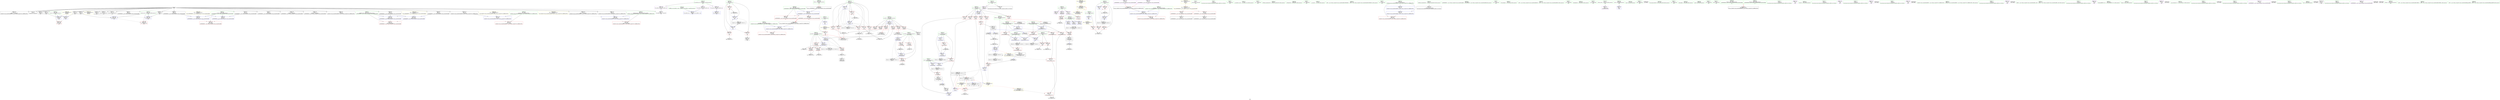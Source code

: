 digraph "SVFG" {
	label="SVFG";

	Node0x5613385d0590 [shape=record,color=grey,label="{NodeID: 0\nNullPtr}"];
	Node0x5613385d0590 -> Node0x5613385f7d30[style=solid];
	Node0x5613385d0590 -> Node0x5613385f7e30[style=solid];
	Node0x5613385d0590 -> Node0x5613385f7f00[style=solid];
	Node0x5613385d0590 -> Node0x5613385f7fd0[style=solid];
	Node0x5613385d0590 -> Node0x5613385f80a0[style=solid];
	Node0x5613385d0590 -> Node0x5613385f8170[style=solid];
	Node0x5613385d0590 -> Node0x5613385f8240[style=solid];
	Node0x5613385d0590 -> Node0x5613385f8310[style=solid];
	Node0x5613385d0590 -> Node0x5613385f83e0[style=solid];
	Node0x5613385d0590 -> Node0x5613385f84b0[style=solid];
	Node0x5613385d0590 -> Node0x5613385f8580[style=solid];
	Node0x5613385d0590 -> Node0x5613385f5410[style=solid];
	Node0x5613385d0590 -> Node0x5613385f54e0[style=solid];
	Node0x5613385d0590 -> Node0x5613385f55b0[style=solid];
	Node0x5613385d0590 -> Node0x5613385f5680[style=solid];
	Node0x5613385d0590 -> Node0x5613385f5750[style=solid];
	Node0x5613385d0590 -> Node0x5613385f5820[style=solid];
	Node0x5613385d0590 -> Node0x5613385f58f0[style=solid];
	Node0x5613385d0590 -> Node0x5613385f59c0[style=solid];
	Node0x5613385d0590 -> Node0x5613385f5a90[style=solid];
	Node0x5613385d0590 -> Node0x5613385f5b60[style=solid];
	Node0x5613385d0590 -> Node0x5613385f4c10[style=solid];
	Node0x5613385d0590 -> Node0x5613385f9340[style=solid];
	Node0x561338609f00 [shape=record,color=grey,label="{NodeID: 360\n288 = cmp(287, 93, )\n}"];
	Node0x5613385f87f0 [shape=record,color=red,label="{NodeID: 194\n366\<--355\n\<--s.addr\n_Z4OPENRKNSt7__cxx1112basic_stringIcSt11char_traitsIcESaIcEEE\n|{<s0>23}}"];
	Node0x5613385f87f0:s0 -> Node0x56133863c0d0[style=solid,color=red];
	Node0x5613385f5050 [shape=record,color=black,label="{NodeID: 111\n123\<--122\nidxprom\<--rem\n_Z9availablei\n}"];
	Node0x5613385f39b0 [shape=record,color=green,label="{NodeID: 28\n13\<--15\ndp\<--dp_field_insensitive\nGlob }"];
	Node0x5613385f39b0 -> Node0x5613385f4db0[style=solid];
	Node0x5613385f39b0 -> Node0x5613385fab10[style=solid];
	Node0x5613385ffd60 [shape=record,color=black,label="{NodeID: 388\nMR_8V_3 = PHI(MR_8V_5, MR_8V_2, MR_8V_4, )\npts\{106 \}\n}"];
	Node0x5613385ffd60 -> Node0x5613385fc260[style=dashed];
	Node0x5613385f9fa0 [shape=record,color=blue,label="{NodeID: 222\n170\<--169\n\<--conv\n_Z4worki\n}"];
	Node0x5613385f9fa0 -> Node0x561338620880[style=dashed];
	Node0x5613385fba40 [shape=record,color=red,label="{NodeID: 139\n282\<--8\n\<--ntc\nmain\n}"];
	Node0x5613385fba40 -> Node0x56133860a080[style=solid];
	Node0x5613385f62d0 [shape=record,color=green,label="{NodeID: 56\n250\<--251\nehselector.slot\<--ehselector.slot_field_insensitive\nmain\n}"];
	Node0x5613385f62d0 -> Node0x5613385fdfa0[style=solid];
	Node0x5613385f62d0 -> Node0x561338602a10[style=solid];
	Node0x5613385f62d0 -> Node0x561338602bb0[style=solid];
	Node0x56133863c220 [shape=record,color=black,label="{NodeID: 499\n440 = PHI(367, 381, )\n2nd arg _ZStplIcSt11char_traitsIcESaIcEENSt7__cxx1112basic_stringIT_T0_T1_EERKS8_PKS5_ }"];
	Node0x56133863c220 -> Node0x561338603300[style=solid];
	Node0x561338623090 [shape=record,color=yellow,style=double,label="{NodeID: 416\n33V_1 = ENCHI(MR_33V_0)\npts\{1 \}\nFun[_Z4OPENRKNSt7__cxx1112basic_stringIcSt11char_traitsIcESaIcEEE]}"];
	Node0x561338623090 -> Node0x5613385fbbe0[style=dashed];
	Node0x561338623090 -> Node0x5613385fbcb0[style=dashed];
	Node0x561338603570 [shape=record,color=blue,label="{NodeID: 250\n447\<--467\nexn.slot\<--\n_ZStplIcSt11char_traitsIcESaIcEENSt7__cxx1112basic_stringIT_T0_T1_EERKS8_PKS5_\n}"];
	Node0x561338603570 -> Node0x5613385f8da0[style=dashed];
	Node0x5613385fd100 [shape=record,color=red,label="{NodeID: 167\n211\<--144\n\<--ret\n_Z4worki\n}"];
	Node0x5613385fd100 -> Node0x5613385fd850[style=solid];
	Node0x5613385f7c30 [shape=record,color=green,label="{NodeID: 84\n41\<--489\n_GLOBAL__sub_I_arkidd_2_1.cpp\<--_GLOBAL__sub_I_arkidd_2_1.cpp_field_insensitive\n}"];
	Node0x5613385f7c30 -> Node0x5613385f9240[style=solid];
	Node0x5613385f1c10 [shape=record,color=green,label="{NodeID: 1\n7\<--1\n__dso_handle\<--dummyObj\nGlob }"];
	Node0x56133860a080 [shape=record,color=grey,label="{NodeID: 361\n283 = cmp(281, 282, )\n}"];
	Node0x5613385f88c0 [shape=record,color=red,label="{NodeID: 195\n380\<--355\n\<--s.addr\n_Z4OPENRKNSt7__cxx1112basic_stringIcSt11char_traitsIcESaIcEEE\n|{<s0>27}}"];
	Node0x5613385f88c0:s0 -> Node0x56133863c0d0[style=solid,color=red];
	Node0x5613385f5120 [shape=record,color=black,label="{NodeID: 112\n103\<--136\n_Z9availablei_ret\<--\n_Z9availablei\n|{<s0>3}}"];
	Node0x5613385f5120:s0 -> Node0x56133863b050[style=solid,color=blue];
	Node0x5613385f3ab0 [shape=record,color=green,label="{NodeID: 29\n16\<--18\nav\<--av_field_insensitive\nGlob }"];
	Node0x5613385f3ab0 -> Node0x5613385fabe0[style=solid];
	Node0x5613385f3ab0 -> Node0x5613385facb0[style=solid];
	Node0x5613385f3ab0 -> Node0x5613385fad80[style=solid];
	Node0x561338600260 [shape=record,color=black,label="{NodeID: 389\nMR_10V_3 = PHI(MR_10V_4, MR_10V_2, MR_10V_4, )\npts\{108 \}\n}"];
	Node0x5613385fa070 [shape=record,color=blue,label="{NodeID: 223\n146\<--174\ni\<--\n_Z4worki\n}"];
	Node0x5613385fa070 -> Node0x5613385fd1d0[style=dashed];
	Node0x5613385fa070 -> Node0x5613385fd2a0[style=dashed];
	Node0x5613385fa070 -> Node0x5613385fd370[style=dashed];
	Node0x5613385fa070 -> Node0x5613385fd440[style=dashed];
	Node0x5613385fa070 -> Node0x5613385fd510[style=dashed];
	Node0x5613385fa070 -> Node0x5613385fd5e0[style=dashed];
	Node0x5613385fa070 -> Node0x5613385fa2e0[style=dashed];
	Node0x5613385fa070 -> Node0x561338618e50[style=dashed];
	Node0x5613385fbb10 [shape=record,color=red,label="{NodeID: 140\n323\<--11\n\<--x\nmain\n|{<s0>19}}"];
	Node0x5613385fbb10:s0 -> Node0x56133863c370[style=solid,color=red];
	Node0x5613385f63a0 [shape=record,color=green,label="{NodeID: 57\n252\<--253\nitc\<--itc_field_insensitive\nmain\n}"];
	Node0x5613385f63a0 -> Node0x5613385fe070[style=solid];
	Node0x5613385f63a0 -> Node0x5613385fe140[style=solid];
	Node0x5613385f63a0 -> Node0x5613385fe210[style=solid];
	Node0x5613385f63a0 -> Node0x5613386026d0[style=solid];
	Node0x5613385f63a0 -> Node0x561338602d50[style=solid];
	Node0x56133863c370 [shape=record,color=black,label="{NodeID: 500\n141 = PHI(188, 192, 323, )\n0th arg _Z4worki }"];
	Node0x56133863c370 -> Node0x5613385f9d30[style=solid];
	Node0x561338603640 [shape=record,color=blue,label="{NodeID: 251\n449\<--469\nehselector.slot\<--\n_ZStplIcSt11char_traitsIcESaIcEENSt7__cxx1112basic_stringIT_T0_T1_EERKS8_PKS5_\n}"];
	Node0x561338603640 -> Node0x5613385f8e70[style=dashed];
	Node0x5613385fd1d0 [shape=record,color=red,label="{NodeID: 168\n176\<--146\n\<--i\n_Z4worki\n}"];
	Node0x5613385fd1d0 -> Node0x561338608880[style=solid];
	Node0x5613385f7d30 [shape=record,color=black,label="{NodeID: 85\n2\<--3\ndummyVal\<--dummyVal\n}"];
	Node0x5613385f1ca0 [shape=record,color=green,label="{NodeID: 2\n9\<--1\n\<--dummyObj\nCan only get source location for instruction, argument, global var or function.}"];
	Node0x56133860a200 [shape=record,color=grey,label="{NodeID: 362\n165 = cmp(164, 9, )\n}"];
	Node0x5613385f8990 [shape=record,color=red,label="{NodeID: 196\n403\<--359\nexn\<--exn.slot\n_Z4OPENRKNSt7__cxx1112basic_stringIcSt11char_traitsIcESaIcEEE\n}"];
	Node0x5613385f51f0 [shape=record,color=black,label="{NodeID: 113\n152\<--151\nidxprom\<--\n_Z4worki\n}"];
	Node0x5613385f3bb0 [shape=record,color=green,label="{NodeID: 30\n39\<--43\nllvm.global_ctors\<--llvm.global_ctors_field_insensitive\nGlob }"];
	Node0x5613385f3bb0 -> Node0x5613385fb740[style=solid];
	Node0x5613385f3bb0 -> Node0x5613385fb840[style=solid];
	Node0x5613385f3bb0 -> Node0x5613385fb940[style=solid];
	Node0x5613385fa140 [shape=record,color=blue,label="{NodeID: 224\n148\<--195\nref.tmp\<--add8\n_Z4worki\n|{|<s2>7}}"];
	Node0x5613385fa140 -> Node0x5613385fd780[style=dashed];
	Node0x5613385fa140 -> Node0x5613385dd3c0[style=dashed];
	Node0x5613385fa140:s2 -> Node0x561338622660[style=dashed,color=red];
	Node0x5613385fbbe0 [shape=record,color=red,label="{NodeID: 141\n374\<--33\n\<--stdin\n_Z4OPENRKNSt7__cxx1112basic_stringIcSt11char_traitsIcESaIcEEE\n}"];
	Node0x5613385fbbe0 -> Node0x5613385fa8a0[style=solid];
	Node0x5613385f6470 [shape=record,color=green,label="{NodeID: 58\n254\<--255\ni\<--i_field_insensitive\nmain\n}"];
	Node0x5613385f6470 -> Node0x5613385fe2e0[style=solid];
	Node0x5613385f6470 -> Node0x5613385fe3b0[style=solid];
	Node0x5613385f6470 -> Node0x5613385fe480[style=solid];
	Node0x5613385f6470 -> Node0x5613386027a0[style=solid];
	Node0x5613385f6470 -> Node0x561338602870[style=solid];
	Node0x56133863c500 [shape=record,color=black,label="{NodeID: 501\n215 = PHI(187, )\n0th arg _ZSt3minIxERKT_S2_S2_ }"];
	Node0x56133863c500 -> Node0x5613385fa3b0[style=solid];
	Node0x561338623280 [shape=record,color=yellow,style=double,label="{NodeID: 418\n56V_1 = ENCHI(MR_56V_0)\npts\{360 \}\nFun[_Z4OPENRKNSt7__cxx1112basic_stringIcSt11char_traitsIcESaIcEEE]}"];
	Node0x561338623280 -> Node0x561338602ef0[style=dashed];
	Node0x561338623280 -> Node0x561338603090[style=dashed];
	Node0x5613385fd2a0 [shape=record,color=red,label="{NodeID: 169\n177\<--146\n\<--i\n_Z4worki\n}"];
	Node0x5613385fd2a0 -> Node0x561338608880[style=solid];
	Node0x5613385f7e30 [shape=record,color=black,label="{NodeID: 86\n300\<--3\n\<--dummyVal\nmain\n}"];
	Node0x5613385f1d30 [shape=record,color=green,label="{NodeID: 3\n19\<--1\n.str\<--dummyObj\nGlob }"];
	Node0x56133860a380 [shape=record,color=grey,label="{NodeID: 363\n111 = cmp(110, 9, )\n}"];
	Node0x5613385f8a60 [shape=record,color=red,label="{NodeID: 197\n404\<--361\nsel\<--ehselector.slot\n_Z4OPENRKNSt7__cxx1112basic_stringIcSt11char_traitsIcESaIcEEE\n}"];
	Node0x5613385f52c0 [shape=record,color=black,label="{NodeID: 114\n169\<--168\nconv\<--call2\n_Z4worki\n}"];
	Node0x5613385f52c0 -> Node0x5613385f9fa0[style=solid];
	Node0x5613385f3cb0 [shape=record,color=green,label="{NodeID: 31\n44\<--45\n__cxx_global_var_init\<--__cxx_global_var_init_field_insensitive\n}"];
	Node0x5613385fa210 [shape=record,color=blue,label="{NodeID: 225\n202\<--201\n\<--\n_Z4worki\n}"];
	Node0x5613385fa210 -> Node0x561338620880[style=dashed];
	Node0x5613385fbcb0 [shape=record,color=red,label="{NodeID: 142\n384\<--38\n\<--stdout\n_Z4OPENRKNSt7__cxx1112basic_stringIcSt11char_traitsIcESaIcEEE\n}"];
	Node0x5613385fbcb0 -> Node0x5613385fa970[style=solid];
	Node0x5613385f6540 [shape=record,color=green,label="{NodeID: 59\n256\<--257\nans\<--ans_field_insensitive\nmain\n}"];
	Node0x5613385f6540 -> Node0x5613385f8650[style=solid];
	Node0x5613385f6540 -> Node0x5613385f8720[style=solid];
	Node0x5613385f6540 -> Node0x561338602c80[style=solid];
	Node0x56133863c610 [shape=record,color=black,label="{NodeID: 502\n216 = PHI(148, )\n1st arg _ZSt3minIxERKT_S2_S2_ }"];
	Node0x56133863c610 -> Node0x5613385fa480[style=solid];
	Node0x561338617b50 [shape=record,color=yellow,style=double,label="{NodeID: 419\n58V_1 = ENCHI(MR_58V_0)\npts\{362 \}\nFun[_Z4OPENRKNSt7__cxx1112basic_stringIcSt11char_traitsIcESaIcEEE]}"];
	Node0x561338617b50 -> Node0x561338602fc0[style=dashed];
	Node0x561338617b50 -> Node0x561338603160[style=dashed];
	Node0x5613385fd370 [shape=record,color=red,label="{NodeID: 170\n183\<--146\n\<--i\n_Z4worki\n}"];
	Node0x5613385fd370 -> Node0x561338608e80[style=solid];
	Node0x5613385f7f00 [shape=record,color=black,label="{NodeID: 87\n301\<--3\n\<--dummyVal\nmain\n}"];
	Node0x5613385f7f00 -> Node0x561338602940[style=solid];
	Node0x5613385f1dc0 [shape=record,color=green,label="{NodeID: 4\n21\<--1\n.str.1\<--dummyObj\nGlob }"];
	Node0x56133860a500 [shape=record,color=grey,label="{NodeID: 364\n180 = cmp(178, 179, )\n}"];
	Node0x5613385f8b30 [shape=record,color=red,label="{NodeID: 198\n454\<--441\n\<--__lhs.addr\n_ZStplIcSt11char_traitsIcESaIcEENSt7__cxx1112basic_stringIT_T0_T1_EERKS8_PKS5_\n}"];
	Node0x5613385fa670 [shape=record,color=black,label="{NodeID: 115\n140\<--212\n_Z4worki_ret\<--\n_Z4worki\n|{<s0>5|<s1>6|<s2>19}}"];
	Node0x5613385fa670:s0 -> Node0x561338638300[style=solid,color=blue];
	Node0x5613385fa670:s1 -> Node0x56133863ae10[style=solid,color=blue];
	Node0x5613385fa670:s2 -> Node0x56133863b540[style=solid,color=blue];
	Node0x5613385f3db0 [shape=record,color=green,label="{NodeID: 32\n48\<--49\n_ZNSt8ios_base4InitC1Ev\<--_ZNSt8ios_base4InitC1Ev_field_insensitive\n}"];
	Node0x561338620880 [shape=record,color=black,label="{NodeID: 392\nMR_22V_5 = PHI(MR_22V_9, MR_22V_4, )\npts\{150000 \}\n|{|<s2>5|<s3>5|<s4>5}}"];
	Node0x561338620880 -> Node0x561338619850[style=dashed];
	Node0x561338620880 -> Node0x561338620880[style=dashed];
	Node0x561338620880:s2 -> Node0x5613385fd6b0[style=dashed,color=red];
	Node0x561338620880:s3 -> Node0x5613385f9ed0[style=dashed,color=red];
	Node0x561338620880:s4 -> Node0x561338619850[style=dashed,color=red];
	Node0x5613385fa2e0 [shape=record,color=blue,label="{NodeID: 226\n146\<--207\ni\<--inc\n_Z4worki\n}"];
	Node0x5613385fa2e0 -> Node0x5613385fd1d0[style=dashed];
	Node0x5613385fa2e0 -> Node0x5613385fd2a0[style=dashed];
	Node0x5613385fa2e0 -> Node0x5613385fd370[style=dashed];
	Node0x5613385fa2e0 -> Node0x5613385fd440[style=dashed];
	Node0x5613385fa2e0 -> Node0x5613385fd510[style=dashed];
	Node0x5613385fa2e0 -> Node0x5613385fd5e0[style=dashed];
	Node0x5613385fa2e0 -> Node0x5613385fa2e0[style=dashed];
	Node0x5613385fa2e0 -> Node0x561338618e50[style=dashed];
	Node0x5613385fbd80 [shape=record,color=red,label="{NodeID: 143\n99\<--70\n\<--retval\n_Z10countDigiti\n}"];
	Node0x5613385fbd80 -> Node0x5613385f4f80[style=solid];
	Node0x5613385f6610 [shape=record,color=green,label="{NodeID: 60\n260\<--261\n_ZNSaIcEC1Ev\<--_ZNSaIcEC1Ev_field_insensitive\n}"];
	Node0x56133863c720 [shape=record,color=black,label="{NodeID: 503\n104 = PHI(163, )\n0th arg _Z9availablei }"];
	Node0x56133863c720 -> Node0x5613385f9920[style=solid];
	Node0x561338617c30 [shape=record,color=yellow,style=double,label="{NodeID: 420\n33V_1 = ENCHI(MR_33V_0)\npts\{1 \}\nFun[main]|{<s0>10}}"];
	Node0x561338617c30:s0 -> Node0x561338623090[style=dashed,color=red];
	Node0x5613385fd440 [shape=record,color=red,label="{NodeID: 171\n188\<--146\n\<--i\n_Z4worki\n|{<s0>5}}"];
	Node0x5613385fd440:s0 -> Node0x56133863c370[style=solid,color=red];
	Node0x5613385f7fd0 [shape=record,color=black,label="{NodeID: 88\n303\<--3\n\<--dummyVal\nmain\n}"];
	Node0x5613385f7fd0 -> Node0x561338602a10[style=solid];
	Node0x5613385f2600 [shape=record,color=green,label="{NodeID: 5\n23\<--1\n.str.2\<--dummyObj\nGlob }"];
	Node0x56133860a680 [shape=record,color=grey,label="{NodeID: 365\n185 = cmp(184, 9, )\n}"];
	Node0x5613385f8c00 [shape=record,color=red,label="{NodeID: 199\n458\<--443\n\<--__rhs.addr\n_ZStplIcSt11char_traitsIcESaIcEENSt7__cxx1112basic_stringIT_T0_T1_EERKS8_PKS5_\n}"];
	Node0x5613385fa700 [shape=record,color=black,label="{NodeID: 116\n214\<--237\n_ZSt3minIxERKT_S2_S2__ret\<--\n_ZSt3minIxERKT_S2_S2_\n|{<s0>7}}"];
	Node0x5613385fa700:s0 -> Node0x56133863af10[style=solid,color=blue];
	Node0x5613385f3eb0 [shape=record,color=green,label="{NodeID: 33\n54\<--55\n__cxa_atexit\<--__cxa_atexit_field_insensitive\n}"];
	Node0x5613385fa3b0 [shape=record,color=blue,label="{NodeID: 227\n219\<--215\n__a.addr\<--__a\n_ZSt3minIxERKT_S2_S2_\n}"];
	Node0x5613385fa3b0 -> Node0x5613385fd9f0[style=dashed];
	Node0x5613385fa3b0 -> Node0x5613385fdac0[style=dashed];
	Node0x5613385fbe50 [shape=record,color=red,label="{NodeID: 144\n77\<--72\n\<--pos.addr\n_Z10countDigiti\n}"];
	Node0x5613385fbe50 -> Node0x561338609d80[style=solid];
	Node0x5613385f6710 [shape=record,color=green,label="{NodeID: 61\n264\<--265\n_ZNSt7__cxx1112basic_stringIcSt11char_traitsIcESaIcEEC1EPKcRKS3_\<--_ZNSt7__cxx1112basic_stringIcSt11char_traitsIcESaIcEEC1EPKcRKS3__field_insensitive\n}"];
	Node0x56133863c830 [shape=record,color=black,label="{NodeID: 504\n69 = PHI(167, )\n0th arg _Z10countDigiti }"];
	Node0x56133863c830 -> Node0x5613385f9440[style=solid];
	Node0x561338617d40 [shape=record,color=yellow,style=double,label="{NodeID: 421\n35V_1 = ENCHI(MR_35V_0)\npts\{10 \}\nFun[main]}"];
	Node0x561338617d40 -> Node0x5613385fba40[style=dashed];
	Node0x5613385fd510 [shape=record,color=red,label="{NodeID: 172\n191\<--146\n\<--i\n_Z4worki\n}"];
	Node0x5613385fd510 -> Node0x561338608b80[style=solid];
	Node0x5613385f80a0 [shape=record,color=black,label="{NodeID: 89\n306\<--3\n\<--dummyVal\nmain\n}"];
	Node0x5613385f2690 [shape=record,color=green,label="{NodeID: 6\n25\<--1\n.str.3\<--dummyObj\nGlob }"];
	Node0x56133860a800 [shape=record,color=grey,label="{NodeID: 366\n332 = cmp(331, 162, )\n}"];
	Node0x5613385f8cd0 [shape=record,color=red,label="{NodeID: 200\n464\<--445\nnrvo.val\<--nrvo\n_ZStplIcSt11char_traitsIcESaIcEENSt7__cxx1112basic_stringIT_T0_T1_EERKS8_PKS5_\n}"];
	Node0x5613385fa7d0 [shape=record,color=black,label="{NodeID: 117\n291\<--290\nidxprom\<--\nmain\n}"];
	Node0x5613385f3fb0 [shape=record,color=green,label="{NodeID: 34\n53\<--59\n_ZNSt8ios_base4InitD1Ev\<--_ZNSt8ios_base4InitD1Ev_field_insensitive\n}"];
	Node0x5613385f3fb0 -> Node0x5613385f4e80[style=solid];
	Node0x5613385fa480 [shape=record,color=blue,label="{NodeID: 228\n221\<--216\n__b.addr\<--__b\n_ZSt3minIxERKT_S2_S2_\n}"];
	Node0x5613385fa480 -> Node0x5613385fdb90[style=dashed];
	Node0x5613385fa480 -> Node0x5613385fdc60[style=dashed];
	Node0x5613385fbf20 [shape=record,color=red,label="{NodeID: 145\n85\<--72\n\<--pos.addr\n_Z10countDigiti\n}"];
	Node0x5613385fbf20 -> Node0x561338609900[style=solid];
	Node0x5613385f6810 [shape=record,color=green,label="{NodeID: 62\n267\<--268\n_Z4OPENRKNSt7__cxx1112basic_stringIcSt11char_traitsIcESaIcEEE\<--_Z4OPENRKNSt7__cxx1112basic_stringIcSt11char_traitsIcESaIcEEE_field_insensitive\n}"];
	Node0x56133863c940 [shape=record,color=black,label="{NodeID: 505\n354 = PHI(244, )\n0th arg _Z4OPENRKNSt7__cxx1112basic_stringIcSt11char_traitsIcESaIcEEE }"];
	Node0x56133863c940 -> Node0x561338602e20[style=solid];
	Node0x561338617e20 [shape=record,color=yellow,style=double,label="{NodeID: 422\n37V_1 = ENCHI(MR_37V_0)\npts\{12 \}\nFun[main]}"];
	Node0x561338617e20 -> Node0x5613385fbb10[style=dashed];
	Node0x5613385fd5e0 [shape=record,color=red,label="{NodeID: 173\n206\<--146\n\<--i\n_Z4worki\n}"];
	Node0x5613385fd5e0 -> Node0x561338609300[style=solid];
	Node0x5613385f8170 [shape=record,color=black,label="{NodeID: 90\n307\<--3\n\<--dummyVal\nmain\n}"];
	Node0x5613385f8170 -> Node0x561338602ae0[style=solid];
	Node0x5613385f2720 [shape=record,color=green,label="{NodeID: 7\n27\<--1\n.str.4\<--dummyObj\nGlob }"];
	Node0x5613385dd3c0 [shape=record,color=black,label="{NodeID: 367\nMR_20V_4 = PHI(MR_20V_3, MR_20V_2, )\npts\{149 \}\n}"];
	Node0x5613385dd3c0 -> Node0x5613385fa140[style=dashed];
	Node0x5613385dd3c0 -> Node0x5613385dd3c0[style=dashed];
	Node0x5613385dd3c0 -> Node0x561338619350[style=dashed];
	Node0x5613385f8da0 [shape=record,color=red,label="{NodeID: 201\n476\<--447\nexn\<--exn.slot\n_ZStplIcSt11char_traitsIcESaIcEENSt7__cxx1112basic_stringIT_T0_T1_EERKS8_PKS5_\n}"];
	Node0x5613385fa8a0 [shape=record,color=black,label="{NodeID: 118\n376\<--374\ncall1\<--\n_Z4OPENRKNSt7__cxx1112basic_stringIcSt11char_traitsIcESaIcEEE\n}"];
	Node0x5613385f40b0 [shape=record,color=green,label="{NodeID: 35\n66\<--67\n_Z10countDigiti\<--_Z10countDigiti_field_insensitive\n}"];
	Node0x561338627d90 [shape=record,color=yellow,style=double,label="{NodeID: 478\n22V_6 = CSCHI(MR_22V_5)\npts\{150000 \}\nCS[]|{<s0>6|<s1>6|<s2>6}}"];
	Node0x561338627d90:s0 -> Node0x5613385fd6b0[style=dashed,color=red];
	Node0x561338627d90:s1 -> Node0x5613385f9ed0[style=dashed,color=red];
	Node0x561338627d90:s2 -> Node0x561338619850[style=dashed,color=red];
	Node0x5613385fa550 [shape=record,color=blue,label="{NodeID: 229\n217\<--231\nretval\<--\n_ZSt3minIxERKT_S2_S2_\n}"];
	Node0x5613385fa550 -> Node0x56133861a750[style=dashed];
	Node0x5613385fbff0 [shape=record,color=red,label="{NodeID: 146\n91\<--72\n\<--pos.addr\n_Z10countDigiti\n}"];
	Node0x5613385fbff0 -> Node0x561338608700[style=solid];
	Node0x5613385f6910 [shape=record,color=green,label="{NodeID: 63\n270\<--271\n_ZNSt7__cxx1112basic_stringIcSt11char_traitsIcESaIcEED1Ev\<--_ZNSt7__cxx1112basic_stringIcSt11char_traitsIcESaIcEED1Ev_field_insensitive\n}"];
	Node0x5613385fd6b0 [shape=record,color=red,label="{NodeID: 174\n156\<--155\n\<--\n_Z4worki\n}"];
	Node0x5613385fd6b0 -> Node0x561338609a80[style=solid];
	Node0x5613385f8240 [shape=record,color=black,label="{NodeID: 91\n309\<--3\n\<--dummyVal\nmain\n}"];
	Node0x5613385f8240 -> Node0x561338602bb0[style=solid];
	Node0x5613385f27b0 [shape=record,color=green,label="{NodeID: 8\n29\<--1\n.str.5\<--dummyObj\nGlob }"];
	Node0x5613385f8e70 [shape=record,color=red,label="{NodeID: 202\n477\<--449\nsel\<--ehselector.slot\n_ZStplIcSt11char_traitsIcESaIcEENSt7__cxx1112basic_stringIT_T0_T1_EERKS8_PKS5_\n}"];
	Node0x5613385fa970 [shape=record,color=black,label="{NodeID: 119\n386\<--384\ncall6\<--\n_Z4OPENRKNSt7__cxx1112basic_stringIcSt11char_traitsIcESaIcEEE\n}"];
	Node0x5613385f41b0 [shape=record,color=green,label="{NodeID: 36\n70\<--71\nretval\<--retval_field_insensitive\n_Z10countDigiti\n}"];
	Node0x5613385f41b0 -> Node0x5613385fbd80[style=solid];
	Node0x5613385f41b0 -> Node0x5613385f9510[style=solid];
	Node0x5613385f41b0 -> Node0x5613385f9850[style=solid];
	Node0x561338627ef0 [shape=record,color=yellow,style=double,label="{NodeID: 479\n22V_7 = CSCHI(MR_22V_6)\npts\{150000 \}\nCS[]|{|<s2>7}}"];
	Node0x561338627ef0 -> Node0x5613385fd780[style=dashed];
	Node0x561338627ef0 -> Node0x5613385fa210[style=dashed];
	Node0x561338627ef0:s2 -> Node0x561338622a10[style=dashed,color=red];
	Node0x561338602570 [shape=record,color=blue,label="{NodeID: 230\n217\<--234\nretval\<--\n_ZSt3minIxERKT_S2_S2_\n}"];
	Node0x561338602570 -> Node0x56133861a750[style=dashed];
	Node0x5613385fc0c0 [shape=record,color=red,label="{NodeID: 147\n88\<--74\n\<--cnt\n_Z10countDigiti\n}"];
	Node0x5613385fc0c0 -> Node0x561338608580[style=solid];
	Node0x5613385f6a10 [shape=record,color=green,label="{NodeID: 64\n273\<--274\n_ZNSaIcED1Ev\<--_ZNSaIcED1Ev_field_insensitive\n}"];
	Node0x561338617fe0 [shape=record,color=yellow,style=double,label="{NodeID: 424\n41V_1 = ENCHI(MR_41V_0)\npts\{249 \}\nFun[main]}"];
	Node0x561338617fe0 -> Node0x561338602940[style=dashed];
	Node0x561338617fe0 -> Node0x561338602ae0[style=dashed];
	Node0x561338608280 [shape=record,color=grey,label="{NodeID: 341\n122 = Binary(121, 93, )\n}"];
	Node0x561338608280 -> Node0x5613385f5050[style=solid];
	Node0x5613385fd780 [shape=record,color=red,label="{NodeID: 175\n201\<--198\n\<--call9\n_Z4worki\n}"];
	Node0x5613385fd780 -> Node0x5613385fa210[style=solid];
	Node0x5613385f8310 [shape=record,color=black,label="{NodeID: 92\n350\<--3\nlpad.val\<--dummyVal\nmain\n}"];
	Node0x5613385f2840 [shape=record,color=green,label="{NodeID: 9\n31\<--1\n.str.6\<--dummyObj\nGlob }"];
	Node0x5613385f8f40 [shape=record,color=blue,label="{NodeID: 203\n8\<--9\nntc\<--\nGlob }"];
	Node0x5613385f8f40 -> Node0x561338617d40[style=dashed];
	Node0x5613385faa40 [shape=record,color=purple,label="{NodeID: 120\n50\<--4\n\<--_ZStL8__ioinit\n__cxx_global_var_init\n}"];
	Node0x5613385f4280 [shape=record,color=green,label="{NodeID: 37\n72\<--73\npos.addr\<--pos.addr_field_insensitive\n_Z10countDigiti\n}"];
	Node0x5613385f4280 -> Node0x5613385fbe50[style=solid];
	Node0x5613385f4280 -> Node0x5613385fbf20[style=solid];
	Node0x5613385f4280 -> Node0x5613385fbff0[style=solid];
	Node0x5613385f4280 -> Node0x5613385f9440[style=solid];
	Node0x5613385f4280 -> Node0x5613385f9780[style=solid];
	Node0x561338621f30 [shape=record,color=yellow,style=double,label="{NodeID: 397\n66V_1 = ENCHI(MR_66V_0)\npts\{448 \}\nFun[_ZStplIcSt11char_traitsIcESaIcEENSt7__cxx1112basic_stringIT_T0_T1_EERKS8_PKS5_]}"];
	Node0x561338621f30 -> Node0x561338603570[style=dashed];
	Node0x561338602600 [shape=record,color=blue,label="{NodeID: 231\n242\<--9\nretval\<--\nmain\n}"];
	Node0x5613385fc190 [shape=record,color=red,label="{NodeID: 148\n96\<--74\n\<--cnt\n_Z10countDigiti\n}"];
	Node0x5613385fc190 -> Node0x5613385f9850[style=solid];
	Node0x5613385f6b10 [shape=record,color=green,label="{NodeID: 65\n277\<--278\nscanf\<--scanf_field_insensitive\n}"];
	Node0x5613386180c0 [shape=record,color=yellow,style=double,label="{NodeID: 425\n43V_1 = ENCHI(MR_43V_0)\npts\{251 \}\nFun[main]}"];
	Node0x5613386180c0 -> Node0x561338602a10[style=dashed];
	Node0x5613386180c0 -> Node0x561338602bb0[style=dashed];
	Node0x561338608400 [shape=record,color=grey,label="{NodeID: 342\n131 = Binary(130, 93, )\n}"];
	Node0x561338608400 -> Node0x5613385f9b90[style=solid];
	Node0x5613385fd850 [shape=record,color=red,label="{NodeID: 176\n212\<--211\n\<--\n_Z4worki\n}"];
	Node0x5613385fd850 -> Node0x5613385fa670[style=solid];
	Node0x5613385f83e0 [shape=record,color=black,label="{NodeID: 93\n351\<--3\nlpad.val17\<--dummyVal\nmain\n}"];
	Node0x5613385f28d0 [shape=record,color=green,label="{NodeID: 10\n33\<--1\nstdin\<--dummyObj\nGlob }"];
	Node0x5613385f9040 [shape=record,color=blue,label="{NodeID: 204\n11\<--9\nx\<--\nGlob }"];
	Node0x5613385f9040 -> Node0x561338617e20[style=dashed];
	Node0x5613385fab10 [shape=record,color=purple,label="{NodeID: 121\n153\<--13\narrayidx\<--dp\n_Z4worki\n}"];
	Node0x5613385fab10 -> Node0x5613385f9e00[style=solid];
	Node0x5613385f4350 [shape=record,color=green,label="{NodeID: 38\n74\<--75\ncnt\<--cnt_field_insensitive\n_Z10countDigiti\n}"];
	Node0x5613385f4350 -> Node0x5613385fc0c0[style=solid];
	Node0x5613385f4350 -> Node0x5613385fc190[style=solid];
	Node0x5613385f4350 -> Node0x5613385f95e0[style=solid];
	Node0x5613385f4350 -> Node0x5613385f96b0[style=solid];
	Node0x561338638d20 [shape=record,color=black,label="{NodeID: 481\n51 = PHI()\n}"];
	Node0x561338622010 [shape=record,color=yellow,style=double,label="{NodeID: 398\n68V_1 = ENCHI(MR_68V_0)\npts\{450 \}\nFun[_ZStplIcSt11char_traitsIcESaIcEENSt7__cxx1112basic_stringIT_T0_T1_EERKS8_PKS5_]}"];
	Node0x561338622010 -> Node0x561338603640[style=dashed];
	Node0x5613386026d0 [shape=record,color=blue,label="{NodeID: 232\n252\<--81\nitc\<--\nmain\n}"];
	Node0x5613386026d0 -> Node0x56133861b150[style=dashed];
	Node0x5613385fc260 [shape=record,color=red,label="{NodeID: 149\n136\<--105\n\<--retval\n_Z9availablei\n}"];
	Node0x5613385fc260 -> Node0x5613385f5120[style=solid];
	Node0x5613385f6c10 [shape=record,color=green,label="{NodeID: 66\n321\<--322\nllvm.memset.p0i8.i64\<--llvm.memset.p0i8.i64_field_insensitive\n}"];
	Node0x561338608580 [shape=record,color=grey,label="{NodeID: 343\n89 = Binary(88, 81, )\n}"];
	Node0x561338608580 -> Node0x5613385f96b0[style=solid];
	Node0x5613385fd920 [shape=record,color=red,label="{NodeID: 177\n237\<--217\n\<--retval\n_ZSt3minIxERKT_S2_S2_\n}"];
	Node0x5613385fd920 -> Node0x5613385fa700[style=solid];
	Node0x5613385f84b0 [shape=record,color=black,label="{NodeID: 94\n389\<--3\n\<--dummyVal\n_Z4OPENRKNSt7__cxx1112basic_stringIcSt11char_traitsIcESaIcEEE\n}"];
	Node0x5613385f2960 [shape=record,color=green,label="{NodeID: 11\n34\<--1\n.str.7\<--dummyObj\nGlob }"];
	Node0x5613385f9140 [shape=record,color=blue,label="{NodeID: 205\n493\<--40\nllvm.global_ctors_0\<--\nGlob }"];
	Node0x5613385fabe0 [shape=record,color=purple,label="{NodeID: 122\n113\<--16\n\<--av\n_Z9availablei\n}"];
	Node0x5613385fabe0 -> Node0x5613385fc670[style=solid];
	Node0x5613385f4420 [shape=record,color=green,label="{NodeID: 39\n101\<--102\n_Z9availablei\<--_Z9availablei_field_insensitive\n}"];
	Node0x561338638300 [shape=record,color=black,label="{NodeID: 482\n189 = PHI(140, )\n}"];
	Node0x561338638300 -> Node0x561338608a00[style=solid];
	Node0x5613386027a0 [shape=record,color=blue,label="{NodeID: 233\n254\<--9\ni\<--\nmain\n}"];
	Node0x5613386027a0 -> Node0x5613385fe2e0[style=dashed];
	Node0x5613386027a0 -> Node0x5613385fe3b0[style=dashed];
	Node0x5613386027a0 -> Node0x5613385fe480[style=dashed];
	Node0x5613386027a0 -> Node0x561338602870[style=dashed];
	Node0x5613386027a0 -> Node0x56133861b650[style=dashed];
	Node0x5613385fc330 [shape=record,color=red,label="{NodeID: 150\n110\<--107\n\<--pos.addr\n_Z9availablei\n}"];
	Node0x5613385fc330 -> Node0x56133860a380[style=solid];
	Node0x5613385f6d10 [shape=record,color=green,label="{NodeID: 67\n329\<--330\nprintf\<--printf_field_insensitive\n}"];
	Node0x561338608700 [shape=record,color=grey,label="{NodeID: 344\n92 = Binary(91, 93, )\n}"];
	Node0x561338608700 -> Node0x5613385f9780[style=solid];
	Node0x5613385fd9f0 [shape=record,color=red,label="{NodeID: 178\n227\<--219\n\<--__a.addr\n_ZSt3minIxERKT_S2_S2_\n}"];
	Node0x5613385fd9f0 -> Node0x5613385fde00[style=solid];
	Node0x5613385f8580 [shape=record,color=black,label="{NodeID: 95\n390\<--3\n\<--dummyVal\n_Z4OPENRKNSt7__cxx1112basic_stringIcSt11char_traitsIcESaIcEEE\n}"];
	Node0x5613385f8580 -> Node0x561338602ef0[style=solid];
	Node0x5613385f29f0 [shape=record,color=green,label="{NodeID: 12\n36\<--1\n.str.8\<--dummyObj\nGlob }"];
	Node0x5613385f9240 [shape=record,color=blue,label="{NodeID: 206\n494\<--41\nllvm.global_ctors_1\<--_GLOBAL__sub_I_arkidd_2_1.cpp\nGlob }"];
	Node0x5613385facb0 [shape=record,color=purple,label="{NodeID: 123\n124\<--16\narrayidx\<--av\n_Z9availablei\n}"];
	Node0x5613385facb0 -> Node0x5613385fc740[style=solid];
	Node0x5613385f4520 [shape=record,color=green,label="{NodeID: 40\n105\<--106\nretval\<--retval_field_insensitive\n_Z9availablei\n}"];
	Node0x5613385f4520 -> Node0x5613385fc260[style=solid];
	Node0x5613385f4520 -> Node0x5613385f99f0[style=solid];
	Node0x5613385f4520 -> Node0x5613385f9ac0[style=solid];
	Node0x5613385f4520 -> Node0x5613385f9c60[style=solid];
	Node0x56133863ae10 [shape=record,color=black,label="{NodeID: 483\n193 = PHI(140, )\n}"];
	Node0x56133863ae10 -> Node0x561338608a00[style=solid];
	Node0x561338602870 [shape=record,color=blue,label="{NodeID: 234\n254\<--297\ni\<--inc\nmain\n}"];
	Node0x561338602870 -> Node0x5613385fe2e0[style=dashed];
	Node0x561338602870 -> Node0x5613385fe3b0[style=dashed];
	Node0x561338602870 -> Node0x5613385fe480[style=dashed];
	Node0x561338602870 -> Node0x561338602870[style=dashed];
	Node0x561338602870 -> Node0x56133861b650[style=dashed];
	Node0x5613385fc400 [shape=record,color=red,label="{NodeID: 151\n118\<--107\n\<--pos.addr\n_Z9availablei\n}"];
	Node0x5613385fc400 -> Node0x561338609780[style=solid];
	Node0x5613385f6e10 [shape=record,color=green,label="{NodeID: 68\n355\<--356\ns.addr\<--s.addr_field_insensitive\n_Z4OPENRKNSt7__cxx1112basic_stringIcSt11char_traitsIcESaIcEEE\n}"];
	Node0x5613385f6e10 -> Node0x5613385f87f0[style=solid];
	Node0x5613385f6e10 -> Node0x5613385f88c0[style=solid];
	Node0x5613385f6e10 -> Node0x561338602e20[style=solid];
	Node0x561338608880 [shape=record,color=grey,label="{NodeID: 345\n178 = Binary(176, 177, )\n}"];
	Node0x561338608880 -> Node0x56133860a500[style=solid];
	Node0x5613385fdac0 [shape=record,color=red,label="{NodeID: 179\n234\<--219\n\<--__a.addr\n_ZSt3minIxERKT_S2_S2_\n}"];
	Node0x5613385fdac0 -> Node0x561338602570[style=solid];
	Node0x5613385f5410 [shape=record,color=black,label="{NodeID: 96\n392\<--3\n\<--dummyVal\n_Z4OPENRKNSt7__cxx1112basic_stringIcSt11char_traitsIcESaIcEEE\n}"];
	Node0x5613385f5410 -> Node0x561338602fc0[style=solid];
	Node0x5613385f2ab0 [shape=record,color=green,label="{NodeID: 13\n38\<--1\nstdout\<--dummyObj\nGlob }"];
	Node0x5613385f9340 [shape=record,color=blue, style = dotted,label="{NodeID: 207\n495\<--3\nllvm.global_ctors_2\<--dummyVal\nGlob }"];
	Node0x5613385fad80 [shape=record,color=purple,label="{NodeID: 124\n292\<--16\narrayidx\<--av\nmain\n}"];
	Node0x5613385f45f0 [shape=record,color=green,label="{NodeID: 41\n107\<--108\npos.addr\<--pos.addr_field_insensitive\n_Z9availablei\n}"];
	Node0x5613385f45f0 -> Node0x5613385fc330[style=solid];
	Node0x5613385f45f0 -> Node0x5613385fc400[style=solid];
	Node0x5613385f45f0 -> Node0x5613385fc4d0[style=solid];
	Node0x5613385f45f0 -> Node0x5613385fc5a0[style=solid];
	Node0x5613385f45f0 -> Node0x5613385f9920[style=solid];
	Node0x5613385f45f0 -> Node0x5613385f9b90[style=solid];
	Node0x56133863af10 [shape=record,color=black,label="{NodeID: 484\n198 = PHI(214, )\n}"];
	Node0x56133863af10 -> Node0x5613385fd780[style=solid];
	Node0x561338602940 [shape=record,color=blue,label="{NodeID: 235\n248\<--301\nexn.slot\<--\nmain\n}"];
	Node0x561338602940 -> Node0x5613385fded0[style=dashed];
	Node0x5613385fc4d0 [shape=record,color=red,label="{NodeID: 152\n121\<--107\n\<--pos.addr\n_Z9availablei\n}"];
	Node0x5613385fc4d0 -> Node0x561338608280[style=solid];
	Node0x5613385f6ee0 [shape=record,color=green,label="{NodeID: 69\n357\<--358\nref.tmp\<--ref.tmp_field_insensitive\n_Z4OPENRKNSt7__cxx1112basic_stringIcSt11char_traitsIcESaIcEEE\n|{<s0>23}}"];
	Node0x5613385f6ee0:s0 -> Node0x56133863bc50[style=solid,color=red];
	Node0x561338608a00 [shape=record,color=grey,label="{NodeID: 346\n194 = Binary(189, 193, )\n}"];
	Node0x561338608a00 -> Node0x561338608d00[style=solid];
	Node0x5613385fdb90 [shape=record,color=red,label="{NodeID: 180\n225\<--221\n\<--__b.addr\n_ZSt3minIxERKT_S2_S2_\n}"];
	Node0x5613385fdb90 -> Node0x5613385fdd30[style=solid];
	Node0x5613385f54e0 [shape=record,color=black,label="{NodeID: 97\n396\<--3\n\<--dummyVal\n_Z4OPENRKNSt7__cxx1112basic_stringIcSt11char_traitsIcESaIcEEE\n}"];
	Node0x5613385f2bb0 [shape=record,color=green,label="{NodeID: 14\n40\<--1\n\<--dummyObj\nCan only get source location for instruction, argument, global var or function.}"];
	Node0x561338618e50 [shape=record,color=black,label="{NodeID: 374\nMR_18V_5 = PHI(MR_18V_3, MR_18V_1, )\npts\{147 \}\n}"];
	Node0x5613385f9440 [shape=record,color=blue,label="{NodeID: 208\n72\<--69\npos.addr\<--pos\n_Z10countDigiti\n}"];
	Node0x5613385f9440 -> Node0x5613385fbe50[style=dashed];
	Node0x5613385f9440 -> Node0x5613385fbf20[style=dashed];
	Node0x5613385f9440 -> Node0x5613385fbff0[style=dashed];
	Node0x5613385f9440 -> Node0x5613385f9780[style=dashed];
	Node0x5613385f9440 -> Node0x5613385ff360[style=dashed];
	Node0x5613385fae50 [shape=record,color=purple,label="{NodeID: 125\n262\<--19\n\<--.str\nmain\n}"];
	Node0x5613385f46c0 [shape=record,color=green,label="{NodeID: 42\n138\<--139\n_Z4worki\<--_Z4worki_field_insensitive\n}"];
	Node0x56133863b050 [shape=record,color=black,label="{NodeID: 485\n164 = PHI(103, )\n}"];
	Node0x56133863b050 -> Node0x56133860a200[style=solid];
	Node0x561338602a10 [shape=record,color=blue,label="{NodeID: 236\n250\<--303\nehselector.slot\<--\nmain\n}"];
	Node0x561338602a10 -> Node0x5613385fdfa0[style=dashed];
	Node0x5613385fc5a0 [shape=record,color=red,label="{NodeID: 153\n130\<--107\n\<--pos.addr\n_Z9availablei\n}"];
	Node0x5613385fc5a0 -> Node0x561338608400[style=solid];
	Node0x5613385f6fb0 [shape=record,color=green,label="{NodeID: 70\n359\<--360\nexn.slot\<--exn.slot_field_insensitive\n_Z4OPENRKNSt7__cxx1112basic_stringIcSt11char_traitsIcESaIcEEE\n}"];
	Node0x5613385f6fb0 -> Node0x5613385f8990[style=solid];
	Node0x5613385f6fb0 -> Node0x561338602ef0[style=solid];
	Node0x5613385f6fb0 -> Node0x561338603090[style=solid];
	Node0x561338624530 [shape=record,color=yellow,style=double,label="{NodeID: 430\n12V_1 = ENCHI(MR_12V_0)\npts\{180000 \}\nFun[main]|{<s0>19}}"];
	Node0x561338624530:s0 -> Node0x561338622580[style=dashed,color=red];
	Node0x561338608b80 [shape=record,color=grey,label="{NodeID: 347\n192 = Binary(190, 191, )\n|{<s0>6}}"];
	Node0x561338608b80:s0 -> Node0x56133863c370[style=solid,color=red];
	Node0x5613385fdc60 [shape=record,color=red,label="{NodeID: 181\n231\<--221\n\<--__b.addr\n_ZSt3minIxERKT_S2_S2_\n}"];
	Node0x5613385fdc60 -> Node0x5613385fa550[style=solid];
	Node0x5613385f55b0 [shape=record,color=black,label="{NodeID: 98\n397\<--3\n\<--dummyVal\n_Z4OPENRKNSt7__cxx1112basic_stringIcSt11char_traitsIcESaIcEEE\n}"];
	Node0x5613385f55b0 -> Node0x561338603090[style=solid];
	Node0x5613385f2cb0 [shape=record,color=green,label="{NodeID: 15\n81\<--1\n\<--dummyObj\nCan only get source location for instruction, argument, global var or function.}"];
	Node0x561338619350 [shape=record,color=black,label="{NodeID: 375\nMR_20V_5 = PHI(MR_20V_2, MR_20V_1, )\npts\{149 \}\n}"];
	Node0x5613385f9510 [shape=record,color=blue,label="{NodeID: 209\n70\<--81\nretval\<--\n_Z10countDigiti\n}"];
	Node0x5613385f9510 -> Node0x5613385fee60[style=dashed];
	Node0x5613385faf20 [shape=record,color=purple,label="{NodeID: 126\n275\<--21\n\<--.str.1\nmain\n}"];
	Node0x5613385f47c0 [shape=record,color=green,label="{NodeID: 43\n142\<--143\npos.addr\<--pos.addr_field_insensitive\n_Z4worki\n}"];
	Node0x5613385f47c0 -> Node0x5613385fc810[style=solid];
	Node0x5613385f47c0 -> Node0x5613385fc8e0[style=solid];
	Node0x5613385f47c0 -> Node0x5613385fc9b0[style=solid];
	Node0x5613385f47c0 -> Node0x5613385fca80[style=solid];
	Node0x5613385f47c0 -> Node0x5613385fcb50[style=solid];
	Node0x5613385f47c0 -> Node0x5613385fcc20[style=solid];
	Node0x5613385f47c0 -> Node0x5613385f9d30[style=solid];
	Node0x56133863b190 [shape=record,color=black,label="{NodeID: 486\n168 = PHI(68, )\n}"];
	Node0x56133863b190 -> Node0x5613385f52c0[style=solid];
	Node0x561338602ae0 [shape=record,color=blue,label="{NodeID: 237\n248\<--307\nexn.slot\<--\nmain\n}"];
	Node0x561338602ae0 -> Node0x5613385fded0[style=dashed];
	Node0x5613385fc670 [shape=record,color=red,label="{NodeID: 154\n114\<--113\n\<--\n_Z9availablei\n}"];
	Node0x5613385fc670 -> Node0x5613385f99f0[style=solid];
	Node0x5613385f7080 [shape=record,color=green,label="{NodeID: 71\n361\<--362\nehselector.slot\<--ehselector.slot_field_insensitive\n_Z4OPENRKNSt7__cxx1112basic_stringIcSt11char_traitsIcESaIcEEE\n}"];
	Node0x5613385f7080 -> Node0x5613385f8a60[style=solid];
	Node0x5613385f7080 -> Node0x561338602fc0[style=solid];
	Node0x5613385f7080 -> Node0x561338603160[style=solid];
	Node0x561338608d00 [shape=record,color=grey,label="{NodeID: 348\n195 = Binary(194, 196, )\n}"];
	Node0x561338608d00 -> Node0x5613385fa140[style=solid];
	Node0x5613385fdd30 [shape=record,color=red,label="{NodeID: 182\n226\<--225\n\<--\n_ZSt3minIxERKT_S2_S2_\n}"];
	Node0x5613385fdd30 -> Node0x561338609c00[style=solid];
	Node0x5613385f5680 [shape=record,color=black,label="{NodeID: 99\n399\<--3\n\<--dummyVal\n_Z4OPENRKNSt7__cxx1112basic_stringIcSt11char_traitsIcESaIcEEE\n}"];
	Node0x5613385f5680 -> Node0x561338603160[style=solid];
	Node0x5613385f2db0 [shape=record,color=green,label="{NodeID: 16\n93\<--1\n\<--dummyObj\nCan only get source location for instruction, argument, global var or function.}"];
	Node0x561338619850 [shape=record,color=black,label="{NodeID: 376\nMR_22V_10 = PHI(MR_22V_5, MR_22V_1, )\npts\{150000 \}\n|{|<s1>5|<s2>6|<s3>19}}"];
	Node0x561338619850 -> Node0x5613385fd850[style=dashed];
	Node0x561338619850:s1 -> Node0x561338627d90[style=dashed,color=blue];
	Node0x561338619850:s2 -> Node0x561338627ef0[style=dashed,color=blue];
	Node0x561338619850:s3 -> Node0x5613385fe960[style=dashed,color=blue];
	Node0x5613385f95e0 [shape=record,color=blue,label="{NodeID: 210\n74\<--9\ncnt\<--\n_Z10countDigiti\n}"];
	Node0x5613385f95e0 -> Node0x5613385fc0c0[style=dashed];
	Node0x5613385f95e0 -> Node0x5613385fc190[style=dashed];
	Node0x5613385f95e0 -> Node0x5613385f96b0[style=dashed];
	Node0x5613385f95e0 -> Node0x5613385ff860[style=dashed];
	Node0x5613385faff0 [shape=record,color=purple,label="{NodeID: 127\n293\<--21\n\<--.str.1\nmain\n}"];
	Node0x5613385f4890 [shape=record,color=green,label="{NodeID: 44\n144\<--145\nret\<--ret_field_insensitive\n_Z4worki\n}"];
	Node0x5613385f4890 -> Node0x5613385fccf0[style=solid];
	Node0x5613385f4890 -> Node0x5613385fcdc0[style=solid];
	Node0x5613385f4890 -> Node0x5613385fce90[style=solid];
	Node0x5613385f4890 -> Node0x5613385fcf60[style=solid];
	Node0x5613385f4890 -> Node0x5613385fd030[style=solid];
	Node0x5613385f4890 -> Node0x5613385fd100[style=solid];
	Node0x5613385f4890 -> Node0x5613385f9e00[style=solid];
	Node0x56133863b2d0 [shape=record,color=black,label="{NodeID: 487\n276 = PHI()\n}"];
	Node0x561338622580 [shape=record,color=yellow,style=double,label="{NodeID: 404\n12V_1 = ENCHI(MR_12V_0)\npts\{180000 \}\nFun[_Z4worki]|{<s0>3|<s1>5|<s2>6}}"];
	Node0x561338622580:s0 -> Node0x561338622ce0[style=dashed,color=red];
	Node0x561338622580:s1 -> Node0x561338622580[style=dashed,color=red];
	Node0x561338622580:s2 -> Node0x561338622580[style=dashed,color=red];
	Node0x561338602bb0 [shape=record,color=blue,label="{NodeID: 238\n250\<--309\nehselector.slot\<--\nmain\n}"];
	Node0x561338602bb0 -> Node0x5613385fdfa0[style=dashed];
	Node0x5613385fc740 [shape=record,color=red,label="{NodeID: 155\n125\<--124\n\<--arrayidx\n_Z9availablei\n}"];
	Node0x5613385fc740 -> Node0x561338609600[style=solid];
	Node0x5613385f7150 [shape=record,color=green,label="{NodeID: 72\n363\<--364\nref.tmp2\<--ref.tmp2_field_insensitive\n_Z4OPENRKNSt7__cxx1112basic_stringIcSt11char_traitsIcESaIcEEE\n|{<s0>27}}"];
	Node0x5613385f7150:s0 -> Node0x56133863bc50[style=solid,color=red];
	Node0x561338608e80 [shape=record,color=grey,label="{NodeID: 349\n184 = Binary(182, 183, )\n}"];
	Node0x561338608e80 -> Node0x56133860a680[style=solid];
	Node0x5613385fde00 [shape=record,color=red,label="{NodeID: 183\n228\<--227\n\<--\n_ZSt3minIxERKT_S2_S2_\n}"];
	Node0x5613385fde00 -> Node0x561338609c00[style=solid];
	Node0x5613385f5750 [shape=record,color=black,label="{NodeID: 100\n405\<--3\nlpad.val\<--dummyVal\n_Z4OPENRKNSt7__cxx1112basic_stringIcSt11char_traitsIcESaIcEEE\n}"];
	Node0x5613385f2eb0 [shape=record,color=green,label="{NodeID: 17\n158\<--1\n\<--dummyObj\nCan only get source location for instruction, argument, global var or function.}"];
	Node0x5613385f96b0 [shape=record,color=blue,label="{NodeID: 211\n74\<--89\ncnt\<--inc\n_Z10countDigiti\n}"];
	Node0x5613385f96b0 -> Node0x5613385fc0c0[style=dashed];
	Node0x5613385f96b0 -> Node0x5613385fc190[style=dashed];
	Node0x5613385f96b0 -> Node0x5613385f96b0[style=dashed];
	Node0x5613385f96b0 -> Node0x5613385ff860[style=dashed];
	Node0x5613385fb0c0 [shape=record,color=purple,label="{NodeID: 128\n315\<--21\n\<--.str.1\nmain\n}"];
	Node0x5613385f4960 [shape=record,color=green,label="{NodeID: 45\n146\<--147\ni\<--i_field_insensitive\n_Z4worki\n}"];
	Node0x5613385f4960 -> Node0x5613385fd1d0[style=solid];
	Node0x5613385f4960 -> Node0x5613385fd2a0[style=solid];
	Node0x5613385f4960 -> Node0x5613385fd370[style=solid];
	Node0x5613385f4960 -> Node0x5613385fd440[style=solid];
	Node0x5613385f4960 -> Node0x5613385fd510[style=solid];
	Node0x5613385f4960 -> Node0x5613385fd5e0[style=solid];
	Node0x5613385f4960 -> Node0x5613385fa070[style=solid];
	Node0x5613385f4960 -> Node0x5613385fa2e0[style=solid];
	Node0x56133863b3a0 [shape=record,color=black,label="{NodeID: 488\n294 = PHI()\n}"];
	Node0x561338622660 [shape=record,color=yellow,style=double,label="{NodeID: 405\n20V_1 = ENCHI(MR_20V_0)\npts\{149 \}\nFun[_ZSt3minIxERKT_S2_S2_]}"];
	Node0x561338622660 -> Node0x5613385fdd30[style=dashed];
	Node0x561338602c80 [shape=record,color=blue,label="{NodeID: 239\n256\<--324\nans\<--call9\nmain\n}"];
	Node0x561338602c80 -> Node0x5613385f8650[style=dashed];
	Node0x561338602c80 -> Node0x5613385f8720[style=dashed];
	Node0x561338602c80 -> Node0x56133861bb50[style=dashed];
	Node0x5613385fc810 [shape=record,color=red,label="{NodeID: 156\n151\<--142\n\<--pos.addr\n_Z4worki\n}"];
	Node0x5613385fc810 -> Node0x5613385f51f0[style=solid];
	Node0x5613385f7220 [shape=record,color=green,label="{NodeID: 73\n369\<--370\n_ZStplIcSt11char_traitsIcESaIcEENSt7__cxx1112basic_stringIT_T0_T1_EERKS8_PKS5_\<--_ZStplIcSt11char_traitsIcESaIcEENSt7__cxx1112basic_stringIT_T0_T1_EERKS8_PKS5__field_insensitive\n}"];
	Node0x561338609000 [shape=record,color=grey,label="{NodeID: 350\n297 = Binary(296, 81, )\n}"];
	Node0x561338609000 -> Node0x561338602870[style=solid];
	Node0x5613385fded0 [shape=record,color=red,label="{NodeID: 184\n348\<--248\nexn\<--exn.slot\nmain\n}"];
	Node0x5613385f5820 [shape=record,color=black,label="{NodeID: 101\n406\<--3\nlpad.val7\<--dummyVal\n_Z4OPENRKNSt7__cxx1112basic_stringIcSt11char_traitsIcESaIcEEE\n}"];
	Node0x5613385f2fb0 [shape=record,color=green,label="{NodeID: 18\n162\<--1\n\<--dummyObj\nCan only get source location for instruction, argument, global var or function.}"];
	Node0x5613385f9780 [shape=record,color=blue,label="{NodeID: 212\n72\<--92\npos.addr\<--div\n_Z10countDigiti\n}"];
	Node0x5613385f9780 -> Node0x5613385fbf20[style=dashed];
	Node0x5613385f9780 -> Node0x5613385fbff0[style=dashed];
	Node0x5613385f9780 -> Node0x5613385f9780[style=dashed];
	Node0x5613385f9780 -> Node0x5613385ff360[style=dashed];
	Node0x5613385fb190 [shape=record,color=purple,label="{NodeID: 129\n327\<--23\n\<--.str.2\nmain\n}"];
	Node0x5613385f4a30 [shape=record,color=green,label="{NodeID: 46\n148\<--149\nref.tmp\<--ref.tmp_field_insensitive\n_Z4worki\n|{|<s1>7}}"];
	Node0x5613385f4a30 -> Node0x5613385fa140[style=solid];
	Node0x5613385f4a30:s1 -> Node0x56133863c610[style=solid,color=red];
	Node0x56133863b470 [shape=record,color=black,label="{NodeID: 489\n316 = PHI()\n}"];
	Node0x561338602d50 [shape=record,color=blue,label="{NodeID: 240\n252\<--344\nitc\<--inc15\nmain\n}"];
	Node0x561338602d50 -> Node0x56133861b150[style=dashed];
	Node0x5613385fc8e0 [shape=record,color=red,label="{NodeID: 157\n163\<--142\n\<--pos.addr\n_Z4worki\n|{<s0>3}}"];
	Node0x5613385fc8e0:s0 -> Node0x56133863c720[style=solid,color=red];
	Node0x5613385f7320 [shape=record,color=green,label="{NodeID: 74\n372\<--373\n_ZNKSt7__cxx1112basic_stringIcSt11char_traitsIcESaIcEE5c_strEv\<--_ZNKSt7__cxx1112basic_stringIcSt11char_traitsIcESaIcEE5c_strEv_field_insensitive\n}"];
	Node0x561338609180 [shape=record,color=grey,label="{NodeID: 351\n335 = Binary(334, 196, )\n}"];
	Node0x5613385fdfa0 [shape=record,color=red,label="{NodeID: 185\n349\<--250\nsel\<--ehselector.slot\nmain\n}"];
	Node0x5613385f58f0 [shape=record,color=black,label="{NodeID: 102\n466\<--3\n\<--dummyVal\n_ZStplIcSt11char_traitsIcESaIcEENSt7__cxx1112basic_stringIT_T0_T1_EERKS8_PKS5_\n}"];
	Node0x5613385f30b0 [shape=record,color=green,label="{NodeID: 19\n174\<--1\n\<--dummyObj\nCan only get source location for instruction, argument, global var or function.}"];
	Node0x56133861a750 [shape=record,color=black,label="{NodeID: 379\nMR_26V_3 = PHI(MR_26V_4, MR_26V_2, )\npts\{218 \}\n}"];
	Node0x56133861a750 -> Node0x5613385fd920[style=dashed];
	Node0x5613385f9850 [shape=record,color=blue,label="{NodeID: 213\n70\<--96\nretval\<--\n_Z10countDigiti\n}"];
	Node0x5613385f9850 -> Node0x5613385fee60[style=dashed];
	Node0x5613385fb260 [shape=record,color=purple,label="{NodeID: 130\n336\<--25\n\<--.str.3\nmain\n}"];
	Node0x5613385f4b00 [shape=record,color=green,label="{NodeID: 47\n199\<--200\n_ZSt3minIxERKT_S2_S2_\<--_ZSt3minIxERKT_S2_S2__field_insensitive\n}"];
	Node0x56133863b540 [shape=record,color=black,label="{NodeID: 490\n324 = PHI(140, )\n}"];
	Node0x56133863b540 -> Node0x561338602c80[style=solid];
	Node0x561338602e20 [shape=record,color=blue,label="{NodeID: 241\n355\<--354\ns.addr\<--s\n_Z4OPENRKNSt7__cxx1112basic_stringIcSt11char_traitsIcESaIcEEE\n}"];
	Node0x561338602e20 -> Node0x5613385f87f0[style=dashed];
	Node0x561338602e20 -> Node0x5613385f88c0[style=dashed];
	Node0x5613385fc9b0 [shape=record,color=red,label="{NodeID: 158\n167\<--142\n\<--pos.addr\n_Z4worki\n|{<s0>4}}"];
	Node0x5613385fc9b0:s0 -> Node0x56133863c830[style=solid,color=red];
	Node0x5613385f7420 [shape=record,color=green,label="{NodeID: 75\n377\<--378\nfreopen\<--freopen_field_insensitive\n}"];
	Node0x561338609300 [shape=record,color=grey,label="{NodeID: 352\n207 = Binary(206, 81, )\n}"];
	Node0x561338609300 -> Node0x5613385fa2e0[style=solid];
	Node0x5613385fe070 [shape=record,color=red,label="{NodeID: 186\n281\<--252\n\<--itc\nmain\n}"];
	Node0x5613385fe070 -> Node0x56133860a080[style=solid];
	Node0x5613385f59c0 [shape=record,color=black,label="{NodeID: 103\n467\<--3\n\<--dummyVal\n_ZStplIcSt11char_traitsIcESaIcEENSt7__cxx1112basic_stringIT_T0_T1_EERKS8_PKS5_\n}"];
	Node0x5613385f59c0 -> Node0x561338603570[style=solid];
	Node0x5613385f31b0 [shape=record,color=green,label="{NodeID: 20\n196\<--1\n\<--dummyObj\nCan only get source location for instruction, argument, global var or function.}"];
	Node0x5613385f9920 [shape=record,color=blue,label="{NodeID: 214\n107\<--104\npos.addr\<--pos\n_Z9availablei\n}"];
	Node0x5613385f9920 -> Node0x5613385fc330[style=dashed];
	Node0x5613385f9920 -> Node0x5613385fc400[style=dashed];
	Node0x5613385f9920 -> Node0x5613385fc4d0[style=dashed];
	Node0x5613385f9920 -> Node0x5613385fc5a0[style=dashed];
	Node0x5613385f9920 -> Node0x5613385f9b90[style=dashed];
	Node0x5613385f9920 -> Node0x561338600260[style=dashed];
	Node0x5613385fb330 [shape=record,color=purple,label="{NodeID: 131\n339\<--27\n\<--.str.4\nmain\n}"];
	Node0x5613385f5c20 [shape=record,color=green,label="{NodeID: 48\n217\<--218\nretval\<--retval_field_insensitive\n_ZSt3minIxERKT_S2_S2_\n}"];
	Node0x5613385f5c20 -> Node0x5613385fd920[style=solid];
	Node0x5613385f5c20 -> Node0x5613385fa550[style=solid];
	Node0x5613385f5c20 -> Node0x561338602570[style=solid];
	Node0x56133863b710 [shape=record,color=black,label="{NodeID: 491\n328 = PHI()\n}"];
	Node0x561338602ef0 [shape=record,color=blue,label="{NodeID: 242\n359\<--390\nexn.slot\<--\n_Z4OPENRKNSt7__cxx1112basic_stringIcSt11char_traitsIcESaIcEEE\n}"];
	Node0x561338602ef0 -> Node0x5613385f8990[style=dashed];
	Node0x5613385fca80 [shape=record,color=red,label="{NodeID: 159\n179\<--142\n\<--pos.addr\n_Z4worki\n}"];
	Node0x5613385fca80 -> Node0x56133860a500[style=solid];
	Node0x5613385f7520 [shape=record,color=green,label="{NodeID: 76\n414\<--415\n__gxx_personality_v0\<--__gxx_personality_v0_field_insensitive\n}"];
	Node0x561338609480 [shape=record,color=grey,label="{NodeID: 353\n344 = Binary(343, 81, )\n}"];
	Node0x561338609480 -> Node0x561338602d50[style=solid];
	Node0x5613385fe140 [shape=record,color=red,label="{NodeID: 187\n326\<--252\n\<--itc\nmain\n}"];
	Node0x5613385f5a90 [shape=record,color=black,label="{NodeID: 104\n469\<--3\n\<--dummyVal\n_ZStplIcSt11char_traitsIcESaIcEENSt7__cxx1112basic_stringIT_T0_T1_EERKS8_PKS5_\n}"];
	Node0x5613385f5a90 -> Node0x561338603640[style=solid];
	Node0x5613385f32b0 [shape=record,color=green,label="{NodeID: 21\n318\<--1\n\<--dummyObj\nCan only get source location for instruction, argument, global var or function.}"];
	Node0x56133861b150 [shape=record,color=black,label="{NodeID: 381\nMR_45V_3 = PHI(MR_45V_4, MR_45V_2, )\npts\{253 \}\n}"];
	Node0x56133861b150 -> Node0x5613385fe070[style=dashed];
	Node0x56133861b150 -> Node0x5613385fe140[style=dashed];
	Node0x56133861b150 -> Node0x5613385fe210[style=dashed];
	Node0x56133861b150 -> Node0x561338602d50[style=dashed];
	Node0x5613385f99f0 [shape=record,color=blue,label="{NodeID: 215\n105\<--114\nretval\<--\n_Z9availablei\n}"];
	Node0x5613385f99f0 -> Node0x5613385ffd60[style=dashed];
	Node0x5613385fb400 [shape=record,color=purple,label="{NodeID: 132\n367\<--29\n\<--.str.5\n_Z4OPENRKNSt7__cxx1112basic_stringIcSt11char_traitsIcESaIcEEE\n|{<s0>23}}"];
	Node0x5613385fb400:s0 -> Node0x56133863c220[style=solid,color=red];
	Node0x5613385f5cf0 [shape=record,color=green,label="{NodeID: 49\n219\<--220\n__a.addr\<--__a.addr_field_insensitive\n_ZSt3minIxERKT_S2_S2_\n}"];
	Node0x5613385f5cf0 -> Node0x5613385fd9f0[style=solid];
	Node0x5613385f5cf0 -> Node0x5613385fdac0[style=solid];
	Node0x5613385f5cf0 -> Node0x5613385fa3b0[style=solid];
	Node0x56133863b7e0 [shape=record,color=black,label="{NodeID: 492\n337 = PHI()\n}"];
	Node0x561338622a10 [shape=record,color=yellow,style=double,label="{NodeID: 409\n22V_1 = ENCHI(MR_22V_0)\npts\{150000 \}\nFun[_ZSt3minIxERKT_S2_S2_]}"];
	Node0x561338622a10 -> Node0x5613385fde00[style=dashed];
	Node0x561338602fc0 [shape=record,color=blue,label="{NodeID: 243\n361\<--392\nehselector.slot\<--\n_Z4OPENRKNSt7__cxx1112basic_stringIcSt11char_traitsIcESaIcEEE\n}"];
	Node0x561338602fc0 -> Node0x5613385f8a60[style=dashed];
	Node0x5613385fcb50 [shape=record,color=red,label="{NodeID: 160\n182\<--142\n\<--pos.addr\n_Z4worki\n}"];
	Node0x5613385fcb50 -> Node0x561338608e80[style=solid];
	Node0x5613385f7620 [shape=record,color=green,label="{NodeID: 77\n441\<--442\n__lhs.addr\<--__lhs.addr_field_insensitive\n_ZStplIcSt11char_traitsIcESaIcEENSt7__cxx1112basic_stringIT_T0_T1_EERKS8_PKS5_\n}"];
	Node0x5613385f7620 -> Node0x5613385f8b30[style=solid];
	Node0x5613385f7620 -> Node0x561338603230[style=solid];
	Node0x561338609600 [shape=record,color=grey,label="{NodeID: 354\n126 = cmp(125, 9, )\n}"];
	Node0x5613385fe210 [shape=record,color=red,label="{NodeID: 188\n343\<--252\n\<--itc\nmain\n}"];
	Node0x5613385fe210 -> Node0x561338609480[style=solid];
	Node0x5613385f5b60 [shape=record,color=black,label="{NodeID: 105\n478\<--3\nlpad.val\<--dummyVal\n_ZStplIcSt11char_traitsIcESaIcEENSt7__cxx1112basic_stringIT_T0_T1_EERKS8_PKS5_\n}"];
	Node0x5613385f33b0 [shape=record,color=green,label="{NodeID: 22\n319\<--1\n\<--dummyObj\nCan only get source location for instruction, argument, global var or function.}"];
	Node0x56133861b650 [shape=record,color=black,label="{NodeID: 382\nMR_47V_2 = PHI(MR_47V_4, MR_47V_1, )\npts\{255 \}\n}"];
	Node0x56133861b650 -> Node0x5613386027a0[style=dashed];
	Node0x5613385f9ac0 [shape=record,color=blue,label="{NodeID: 216\n105\<--9\nretval\<--\n_Z9availablei\n}"];
	Node0x5613385f9ac0 -> Node0x5613385ffd60[style=dashed];
	Node0x5613385fb4d0 [shape=record,color=purple,label="{NodeID: 133\n375\<--31\n\<--.str.6\n_Z4OPENRKNSt7__cxx1112basic_stringIcSt11char_traitsIcESaIcEEE\n}"];
	Node0x5613385f5dc0 [shape=record,color=green,label="{NodeID: 50\n221\<--222\n__b.addr\<--__b.addr_field_insensitive\n_ZSt3minIxERKT_S2_S2_\n}"];
	Node0x5613385f5dc0 -> Node0x5613385fdb90[style=solid];
	Node0x5613385f5dc0 -> Node0x5613385fdc60[style=solid];
	Node0x5613385f5dc0 -> Node0x5613385fa480[style=solid];
	Node0x56133863b8b0 [shape=record,color=black,label="{NodeID: 493\n340 = PHI()\n}"];
	Node0x561338603090 [shape=record,color=blue,label="{NodeID: 244\n359\<--397\nexn.slot\<--\n_Z4OPENRKNSt7__cxx1112basic_stringIcSt11char_traitsIcESaIcEEE\n}"];
	Node0x561338603090 -> Node0x5613385f8990[style=dashed];
	Node0x5613385fcc20 [shape=record,color=red,label="{NodeID: 161\n190\<--142\n\<--pos.addr\n_Z4worki\n}"];
	Node0x5613385fcc20 -> Node0x561338608b80[style=solid];
	Node0x5613385f76f0 [shape=record,color=green,label="{NodeID: 78\n443\<--444\n__rhs.addr\<--__rhs.addr_field_insensitive\n_ZStplIcSt11char_traitsIcESaIcEENSt7__cxx1112basic_stringIT_T0_T1_EERKS8_PKS5_\n}"];
	Node0x5613385f76f0 -> Node0x5613385f8c00[style=solid];
	Node0x5613385f76f0 -> Node0x561338603300[style=solid];
	Node0x561338609780 [shape=record,color=grey,label="{NodeID: 355\n119 = cmp(118, 9, )\n}"];
	Node0x5613385fe2e0 [shape=record,color=red,label="{NodeID: 189\n287\<--254\n\<--i\nmain\n}"];
	Node0x5613385fe2e0 -> Node0x561338609f00[style=solid];
	Node0x5613385f4c10 [shape=record,color=black,label="{NodeID: 106\n479\<--3\nlpad.val1\<--dummyVal\n_ZStplIcSt11char_traitsIcESaIcEENSt7__cxx1112basic_stringIT_T0_T1_EERKS8_PKS5_\n}"];
	Node0x5613385f34b0 [shape=record,color=green,label="{NodeID: 23\n320\<--1\n\<--dummyObj\nCan only get source location for instruction, argument, global var or function.}"];
	Node0x56133861bb50 [shape=record,color=black,label="{NodeID: 383\nMR_49V_2 = PHI(MR_49V_3, MR_49V_1, )\npts\{257 \}\n}"];
	Node0x56133861bb50 -> Node0x561338602c80[style=dashed];
	Node0x5613385f9b90 [shape=record,color=blue,label="{NodeID: 217\n107\<--131\npos.addr\<--div\n_Z9availablei\n}"];
	Node0x5613385f9b90 -> Node0x5613385fc400[style=dashed];
	Node0x5613385f9b90 -> Node0x5613385fc4d0[style=dashed];
	Node0x5613385f9b90 -> Node0x5613385fc5a0[style=dashed];
	Node0x5613385f9b90 -> Node0x5613385f9b90[style=dashed];
	Node0x5613385f9b90 -> Node0x561338600260[style=dashed];
	Node0x5613385fb5a0 [shape=record,color=purple,label="{NodeID: 134\n381\<--34\n\<--.str.7\n_Z4OPENRKNSt7__cxx1112basic_stringIcSt11char_traitsIcESaIcEEE\n|{<s0>27}}"];
	Node0x5613385fb5a0:s0 -> Node0x56133863c220[style=solid,color=red];
	Node0x5613385f5e90 [shape=record,color=green,label="{NodeID: 51\n239\<--240\nmain\<--main_field_insensitive\n}"];
	Node0x56133863b980 [shape=record,color=black,label="{NodeID: 494\n371 = PHI()\n}"];
	Node0x561338603160 [shape=record,color=blue,label="{NodeID: 245\n361\<--399\nehselector.slot\<--\n_Z4OPENRKNSt7__cxx1112basic_stringIcSt11char_traitsIcESaIcEEE\n}"];
	Node0x561338603160 -> Node0x5613385f8a60[style=dashed];
	Node0x5613385fccf0 [shape=record,color=red,label="{NodeID: 162\n155\<--144\n\<--ret\n_Z4worki\n}"];
	Node0x5613385fccf0 -> Node0x5613385fd6b0[style=solid];
	Node0x5613385f77c0 [shape=record,color=green,label="{NodeID: 79\n445\<--446\nnrvo\<--nrvo_field_insensitive\n_ZStplIcSt11char_traitsIcESaIcEENSt7__cxx1112basic_stringIT_T0_T1_EERKS8_PKS5_\n}"];
	Node0x5613385f77c0 -> Node0x5613385f8cd0[style=solid];
	Node0x5613385f77c0 -> Node0x5613386033d0[style=solid];
	Node0x5613385f77c0 -> Node0x5613386034a0[style=solid];
	Node0x561338609900 [shape=record,color=grey,label="{NodeID: 356\n86 = cmp(85, 9, )\n}"];
	Node0x5613385fe3b0 [shape=record,color=red,label="{NodeID: 190\n290\<--254\n\<--i\nmain\n}"];
	Node0x5613385fe3b0 -> Node0x5613385fa7d0[style=solid];
	Node0x5613385f4ce0 [shape=record,color=black,label="{NodeID: 107\n241\<--9\nmain_ret\<--\nmain\n}"];
	Node0x5613385f35b0 [shape=record,color=green,label="{NodeID: 24\n463\<--1\n\<--dummyObj\nCan only get source location for instruction, argument, global var or function.}"];
	Node0x5613385fe960 [shape=record,color=black,label="{NodeID: 384\nMR_22V_2 = PHI(MR_22V_3, MR_22V_1, )\npts\{150000 \}\n|{<s0>19|<s1>19|<s2>19}}"];
	Node0x5613385fe960:s0 -> Node0x5613385fd6b0[style=dashed,color=red];
	Node0x5613385fe960:s1 -> Node0x5613385f9ed0[style=dashed,color=red];
	Node0x5613385fe960:s2 -> Node0x561338619850[style=dashed,color=red];
	Node0x5613385f9c60 [shape=record,color=blue,label="{NodeID: 218\n105\<--81\nretval\<--\n_Z9availablei\n}"];
	Node0x5613385f9c60 -> Node0x5613385ffd60[style=dashed];
	Node0x5613385fb670 [shape=record,color=purple,label="{NodeID: 135\n385\<--36\n\<--.str.8\n_Z4OPENRKNSt7__cxx1112basic_stringIcSt11char_traitsIcESaIcEEE\n}"];
	Node0x5613385f5f90 [shape=record,color=green,label="{NodeID: 52\n242\<--243\nretval\<--retval_field_insensitive\nmain\n}"];
	Node0x5613385f5f90 -> Node0x561338602600[style=solid];
	Node0x56133863ba80 [shape=record,color=black,label="{NodeID: 495\n383 = PHI()\n}"];
	Node0x561338622ce0 [shape=record,color=yellow,style=double,label="{NodeID: 412\n12V_1 = ENCHI(MR_12V_0)\npts\{180000 \}\nFun[_Z9availablei]}"];
	Node0x561338622ce0 -> Node0x5613385fc670[style=dashed];
	Node0x561338622ce0 -> Node0x5613385fc740[style=dashed];
	Node0x561338603230 [shape=record,color=blue,label="{NodeID: 246\n441\<--439\n__lhs.addr\<--__lhs\n_ZStplIcSt11char_traitsIcESaIcEENSt7__cxx1112basic_stringIT_T0_T1_EERKS8_PKS5_\n}"];
	Node0x561338603230 -> Node0x5613385f8b30[style=dashed];
	Node0x5613385fcdc0 [shape=record,color=red,label="{NodeID: 163\n160\<--144\n\<--ret\n_Z4worki\n}"];
	Node0x5613385fcdc0 -> Node0x5613385f9ed0[style=solid];
	Node0x5613385f7890 [shape=record,color=green,label="{NodeID: 80\n447\<--448\nexn.slot\<--exn.slot_field_insensitive\n_ZStplIcSt11char_traitsIcESaIcEENSt7__cxx1112basic_stringIT_T0_T1_EERKS8_PKS5_\n}"];
	Node0x5613385f7890 -> Node0x5613385f8da0[style=solid];
	Node0x5613385f7890 -> Node0x561338603570[style=solid];
	Node0x561338609a80 [shape=record,color=grey,label="{NodeID: 357\n157 = cmp(156, 158, )\n}"];
	Node0x5613385fe480 [shape=record,color=red,label="{NodeID: 191\n296\<--254\n\<--i\nmain\n}"];
	Node0x5613385fe480 -> Node0x561338609000[style=solid];
	Node0x5613385f4db0 [shape=record,color=black,label="{NodeID: 108\n14\<--13\n\<--dp\nCan only get source location for instruction, argument, global var or function.}"];
	Node0x5613385f36b0 [shape=record,color=green,label="{NodeID: 25\n4\<--6\n_ZStL8__ioinit\<--_ZStL8__ioinit_field_insensitive\nGlob }"];
	Node0x5613385f36b0 -> Node0x5613385faa40[style=solid];
	Node0x5613385fee60 [shape=record,color=black,label="{NodeID: 385\nMR_2V_3 = PHI(MR_2V_4, MR_2V_2, )\npts\{71 \}\n}"];
	Node0x5613385fee60 -> Node0x5613385fbd80[style=dashed];
	Node0x5613385f9d30 [shape=record,color=blue,label="{NodeID: 219\n142\<--141\npos.addr\<--pos\n_Z4worki\n}"];
	Node0x5613385f9d30 -> Node0x5613385fc810[style=dashed];
	Node0x5613385f9d30 -> Node0x5613385fc8e0[style=dashed];
	Node0x5613385f9d30 -> Node0x5613385fc9b0[style=dashed];
	Node0x5613385f9d30 -> Node0x5613385fca80[style=dashed];
	Node0x5613385f9d30 -> Node0x5613385fcb50[style=dashed];
	Node0x5613385f9d30 -> Node0x5613385fcc20[style=dashed];
	Node0x5613385fb740 [shape=record,color=purple,label="{NodeID: 136\n493\<--39\nllvm.global_ctors_0\<--llvm.global_ctors\nGlob }"];
	Node0x5613385fb740 -> Node0x5613385f9140[style=solid];
	Node0x5613385f6060 [shape=record,color=green,label="{NodeID: 53\n244\<--245\nref.tmp\<--ref.tmp_field_insensitive\nmain\n|{<s0>10}}"];
	Node0x5613385f6060:s0 -> Node0x56133863c940[style=solid,color=red];
	Node0x56133863bb80 [shape=record,color=black,label="{NodeID: 496\n459 = PHI()\n}"];
	Node0x561338603300 [shape=record,color=blue,label="{NodeID: 247\n443\<--440\n__rhs.addr\<--__rhs\n_ZStplIcSt11char_traitsIcESaIcEENSt7__cxx1112basic_stringIT_T0_T1_EERKS8_PKS5_\n}"];
	Node0x561338603300 -> Node0x5613385f8c00[style=dashed];
	Node0x5613385fce90 [shape=record,color=red,label="{NodeID: 164\n170\<--144\n\<--ret\n_Z4worki\n}"];
	Node0x5613385fce90 -> Node0x5613385f9fa0[style=solid];
	Node0x5613385f7960 [shape=record,color=green,label="{NodeID: 81\n449\<--450\nehselector.slot\<--ehselector.slot_field_insensitive\n_ZStplIcSt11char_traitsIcESaIcEENSt7__cxx1112basic_stringIT_T0_T1_EERKS8_PKS5_\n}"];
	Node0x5613385f7960 -> Node0x5613385f8e70[style=solid];
	Node0x5613385f7960 -> Node0x561338603640[style=solid];
	Node0x561338609c00 [shape=record,color=grey,label="{NodeID: 358\n229 = cmp(226, 228, )\n}"];
	Node0x5613385f8650 [shape=record,color=red,label="{NodeID: 192\n331\<--256\n\<--ans\nmain\n}"];
	Node0x5613385f8650 -> Node0x56133860a800[style=solid];
	Node0x5613385f4e80 [shape=record,color=black,label="{NodeID: 109\n52\<--53\n\<--_ZNSt8ios_base4InitD1Ev\nCan only get source location for instruction, argument, global var or function.}"];
	Node0x5613385f37b0 [shape=record,color=green,label="{NodeID: 26\n8\<--10\nntc\<--ntc_field_insensitive\nGlob }"];
	Node0x5613385f37b0 -> Node0x5613385fba40[style=solid];
	Node0x5613385f37b0 -> Node0x5613385f8f40[style=solid];
	Node0x5613385ff360 [shape=record,color=black,label="{NodeID: 386\nMR_4V_3 = PHI(MR_4V_4, MR_4V_2, )\npts\{73 \}\n}"];
	Node0x5613385f9e00 [shape=record,color=blue,label="{NodeID: 220\n144\<--153\nret\<--arrayidx\n_Z4worki\n}"];
	Node0x5613385f9e00 -> Node0x5613385fccf0[style=dashed];
	Node0x5613385f9e00 -> Node0x5613385fcdc0[style=dashed];
	Node0x5613385f9e00 -> Node0x5613385fce90[style=dashed];
	Node0x5613385f9e00 -> Node0x5613385fcf60[style=dashed];
	Node0x5613385f9e00 -> Node0x5613385fd030[style=dashed];
	Node0x5613385f9e00 -> Node0x5613385fd100[style=dashed];
	Node0x5613385fb840 [shape=record,color=purple,label="{NodeID: 137\n494\<--39\nllvm.global_ctors_1\<--llvm.global_ctors\nGlob }"];
	Node0x5613385fb840 -> Node0x5613385f9240[style=solid];
	Node0x5613385f6130 [shape=record,color=green,label="{NodeID: 54\n246\<--247\nref.tmp1\<--ref.tmp1_field_insensitive\nmain\n}"];
	Node0x56133863bc50 [shape=record,color=black,label="{NodeID: 497\n438 = PHI(357, 363, )\n0th arg _ZStplIcSt11char_traitsIcESaIcEENSt7__cxx1112basic_stringIT_T0_T1_EERKS8_PKS5_ }"];
	Node0x5613386033d0 [shape=record,color=blue,label="{NodeID: 248\n445\<--320\nnrvo\<--\n_ZStplIcSt11char_traitsIcESaIcEENSt7__cxx1112basic_stringIT_T0_T1_EERKS8_PKS5_\n}"];
	Node0x5613386033d0 -> Node0x5613386034a0[style=dashed];
	Node0x5613385fcf60 [shape=record,color=red,label="{NodeID: 165\n187\<--144\n\<--ret\n_Z4worki\n|{<s0>7}}"];
	Node0x5613385fcf60:s0 -> Node0x56133863c500[style=solid,color=red];
	Node0x5613385f7a30 [shape=record,color=green,label="{NodeID: 82\n456\<--457\n_ZNSt7__cxx1112basic_stringIcSt11char_traitsIcESaIcEEC1ERKS4_\<--_ZNSt7__cxx1112basic_stringIcSt11char_traitsIcESaIcEEC1ERKS4__field_insensitive\n}"];
	Node0x561338609d80 [shape=record,color=grey,label="{NodeID: 359\n78 = cmp(77, 9, )\n}"];
	Node0x5613385f8720 [shape=record,color=red,label="{NodeID: 193\n334\<--256\n\<--ans\nmain\n}"];
	Node0x5613385f8720 -> Node0x561338609180[style=solid];
	Node0x5613385f4f80 [shape=record,color=black,label="{NodeID: 110\n68\<--99\n_Z10countDigiti_ret\<--\n_Z10countDigiti\n|{<s0>4}}"];
	Node0x5613385f4f80:s0 -> Node0x56133863b190[style=solid,color=blue];
	Node0x5613385f38b0 [shape=record,color=green,label="{NodeID: 27\n11\<--12\nx\<--x_field_insensitive\nGlob }"];
	Node0x5613385f38b0 -> Node0x5613385fbb10[style=solid];
	Node0x5613385f38b0 -> Node0x5613385f9040[style=solid];
	Node0x5613385ff860 [shape=record,color=black,label="{NodeID: 387\nMR_6V_2 = PHI(MR_6V_4, MR_6V_1, )\npts\{75 \}\n}"];
	Node0x5613385f9ed0 [shape=record,color=blue,label="{NodeID: 221\n160\<--162\n\<--\n_Z4worki\n}"];
	Node0x5613385f9ed0 -> Node0x5613385f9fa0[style=dashed];
	Node0x5613385f9ed0 -> Node0x561338620880[style=dashed];
	Node0x5613385fb940 [shape=record,color=purple,label="{NodeID: 138\n495\<--39\nllvm.global_ctors_2\<--llvm.global_ctors\nGlob }"];
	Node0x5613385fb940 -> Node0x5613385f9340[style=solid];
	Node0x5613385f6200 [shape=record,color=green,label="{NodeID: 55\n248\<--249\nexn.slot\<--exn.slot_field_insensitive\nmain\n}"];
	Node0x5613385f6200 -> Node0x5613385fded0[style=solid];
	Node0x5613385f6200 -> Node0x561338602940[style=solid];
	Node0x5613385f6200 -> Node0x561338602ae0[style=solid];
	Node0x56133863c0d0 [shape=record,color=black,label="{NodeID: 498\n439 = PHI(366, 380, )\n1st arg _ZStplIcSt11char_traitsIcESaIcEENSt7__cxx1112basic_stringIT_T0_T1_EERKS8_PKS5_ }"];
	Node0x56133863c0d0 -> Node0x561338603230[style=solid];
	Node0x5613386034a0 [shape=record,color=blue,label="{NodeID: 249\n445\<--463\nnrvo\<--\n_ZStplIcSt11char_traitsIcESaIcEENSt7__cxx1112basic_stringIT_T0_T1_EERKS8_PKS5_\n}"];
	Node0x5613386034a0 -> Node0x5613385f8cd0[style=dashed];
	Node0x5613385fd030 [shape=record,color=red,label="{NodeID: 166\n202\<--144\n\<--ret\n_Z4worki\n}"];
	Node0x5613385fd030 -> Node0x5613385fa210[style=solid];
	Node0x5613385f7b30 [shape=record,color=green,label="{NodeID: 83\n460\<--461\n_ZNSt7__cxx1112basic_stringIcSt11char_traitsIcESaIcEE6appendEPKc\<--_ZNSt7__cxx1112basic_stringIcSt11char_traitsIcESaIcEE6appendEPKc_field_insensitive\n}"];
}
